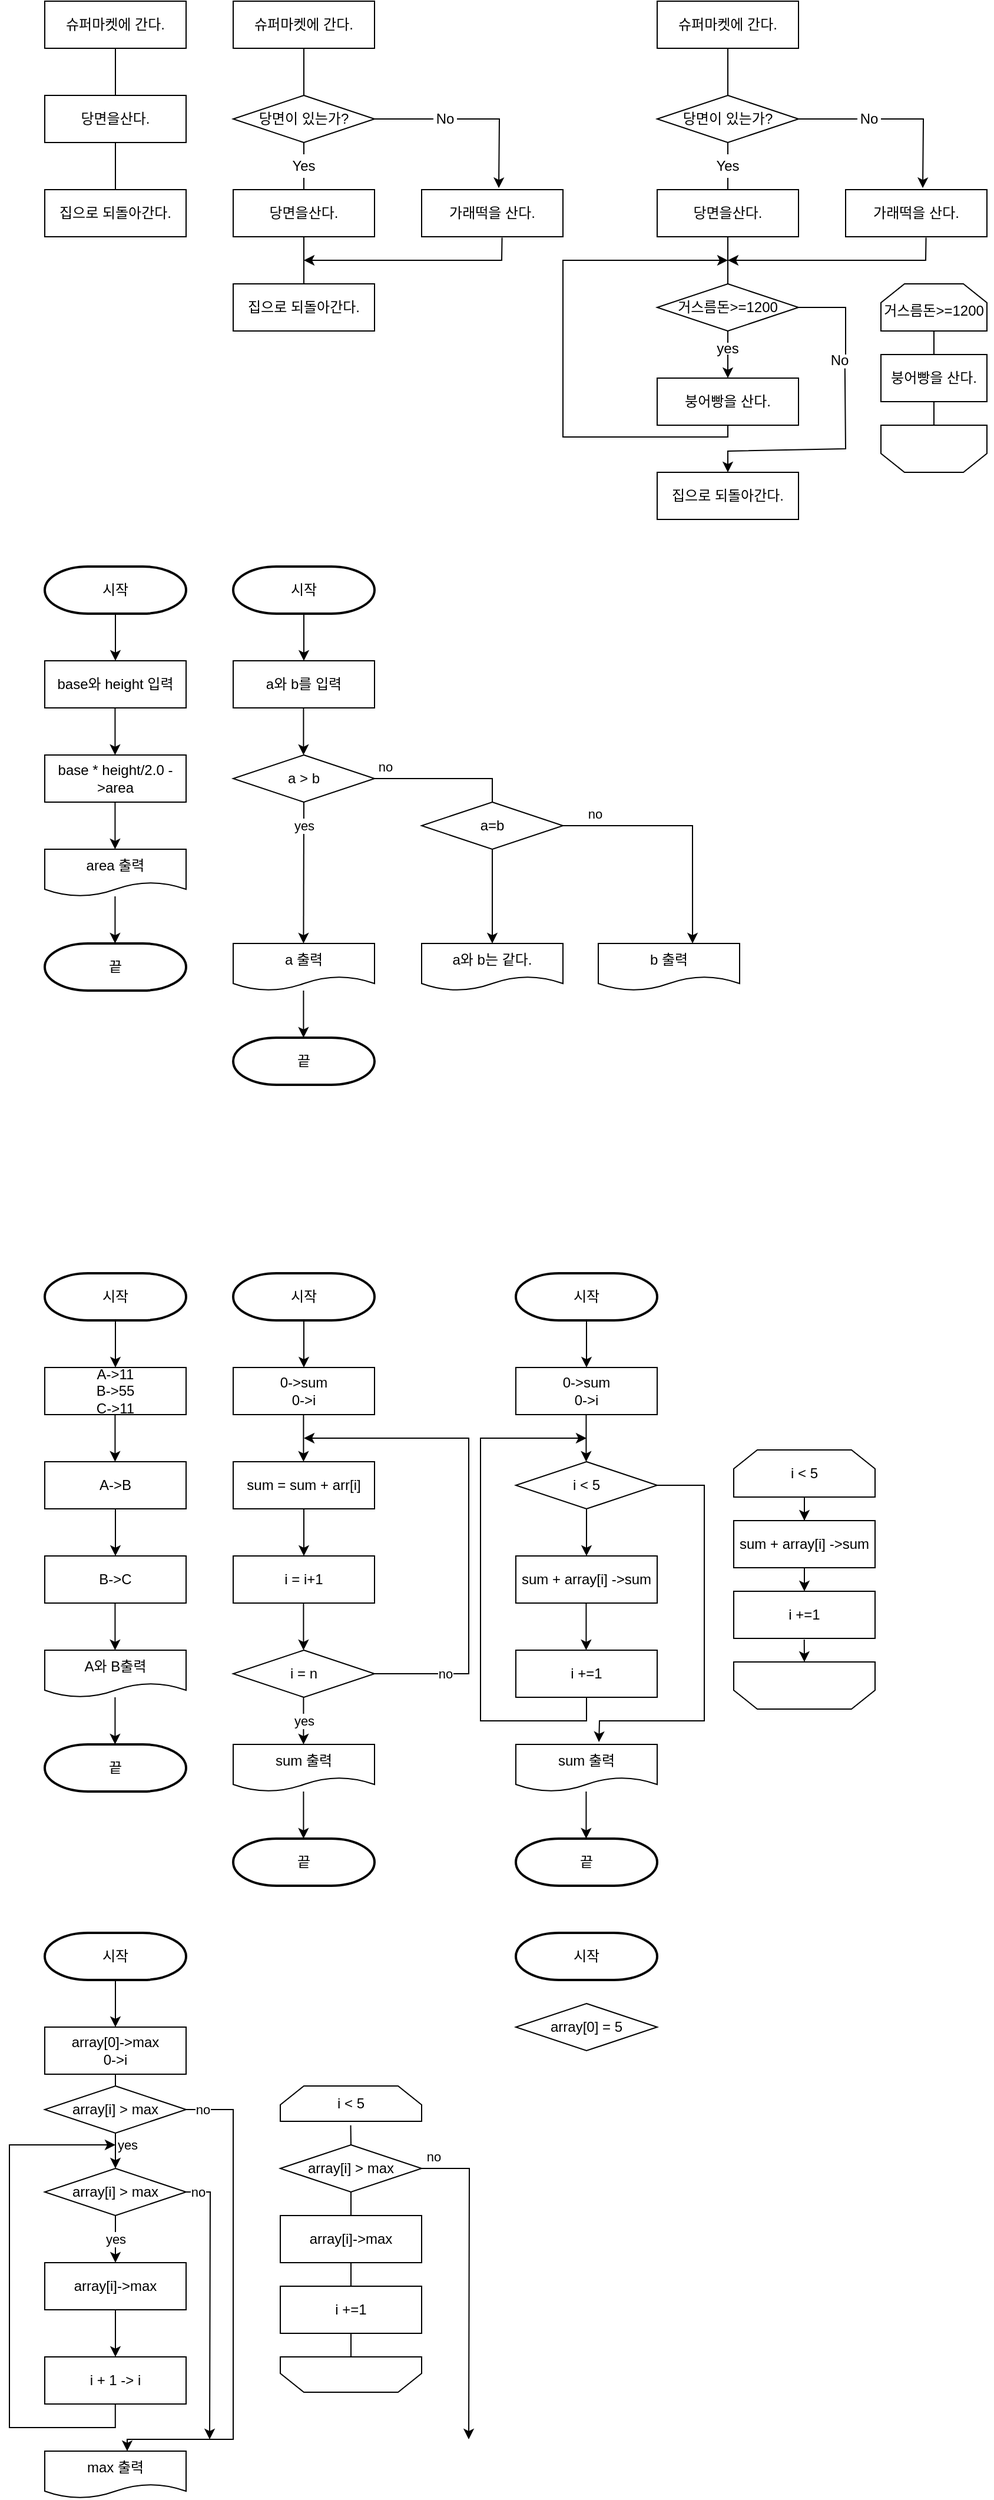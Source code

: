 <mxfile version="15.8.7" type="device"><diagram id="WWyM3zdayXCy5X9C3zgY" name="Page-1"><mxGraphModel dx="1574" dy="1224" grid="1" gridSize="10" guides="1" tooltips="1" connect="1" arrows="1" fold="1" page="1" pageScale="1" pageWidth="850" pageHeight="1100" math="0" shadow="0"><root><mxCell id="0"/><mxCell id="1" parent="0"/><mxCell id="K2SNjmK4OdlcJ9qH7Zc8-1" value="" style="rounded=0;whiteSpace=wrap;html=1;" vertex="1" parent="1"><mxGeometry x="40" y="40" width="120" height="40" as="geometry"/></mxCell><mxCell id="K2SNjmK4OdlcJ9qH7Zc8-2" value="슈퍼마켓에 간다." style="text;html=1;strokeColor=none;fillColor=none;align=center;verticalAlign=middle;whiteSpace=wrap;rounded=0;" vertex="1" parent="1"><mxGeometry x="40" y="40" width="120" height="40" as="geometry"/></mxCell><mxCell id="K2SNjmK4OdlcJ9qH7Zc8-3" value="" style="rounded=0;whiteSpace=wrap;html=1;" vertex="1" parent="1"><mxGeometry x="40" y="120" width="120" height="40" as="geometry"/></mxCell><mxCell id="K2SNjmK4OdlcJ9qH7Zc8-4" value="당면을산다." style="text;html=1;strokeColor=none;fillColor=none;align=center;verticalAlign=middle;whiteSpace=wrap;rounded=0;" vertex="1" parent="1"><mxGeometry x="40" y="120" width="120" height="40" as="geometry"/></mxCell><mxCell id="K2SNjmK4OdlcJ9qH7Zc8-5" value="" style="rounded=0;whiteSpace=wrap;html=1;" vertex="1" parent="1"><mxGeometry x="40" y="200" width="120" height="40" as="geometry"/></mxCell><mxCell id="K2SNjmK4OdlcJ9qH7Zc8-6" value="집으로 되돌아간다." style="text;html=1;strokeColor=none;fillColor=none;align=center;verticalAlign=middle;whiteSpace=wrap;rounded=0;" vertex="1" parent="1"><mxGeometry x="40" y="200" width="120" height="40" as="geometry"/></mxCell><mxCell id="K2SNjmK4OdlcJ9qH7Zc8-9" value="" style="endArrow=none;html=1;rounded=0;entryX=0.5;entryY=1;entryDx=0;entryDy=0;exitX=0.5;exitY=0;exitDx=0;exitDy=0;" edge="1" parent="1" source="K2SNjmK4OdlcJ9qH7Zc8-4" target="K2SNjmK4OdlcJ9qH7Zc8-2"><mxGeometry width="50" height="50" relative="1" as="geometry"><mxPoint x="70" y="130" as="sourcePoint"/><mxPoint x="120" y="80" as="targetPoint"/></mxGeometry></mxCell><mxCell id="K2SNjmK4OdlcJ9qH7Zc8-13" value="" style="endArrow=none;html=1;rounded=0;entryX=0.5;entryY=0;entryDx=0;entryDy=0;exitX=0.5;exitY=1;exitDx=0;exitDy=0;" edge="1" parent="1" source="K2SNjmK4OdlcJ9qH7Zc8-4" target="K2SNjmK4OdlcJ9qH7Zc8-6"><mxGeometry width="50" height="50" relative="1" as="geometry"><mxPoint x="110" y="130" as="sourcePoint"/><mxPoint x="110" y="90" as="targetPoint"/></mxGeometry></mxCell><mxCell id="K2SNjmK4OdlcJ9qH7Zc8-14" value="" style="rounded=0;whiteSpace=wrap;html=1;" vertex="1" parent="1"><mxGeometry x="200" y="40" width="120" height="40" as="geometry"/></mxCell><mxCell id="K2SNjmK4OdlcJ9qH7Zc8-15" value="슈퍼마켓에 간다." style="text;html=1;strokeColor=none;fillColor=none;align=center;verticalAlign=middle;whiteSpace=wrap;rounded=0;" vertex="1" parent="1"><mxGeometry x="200" y="40" width="120" height="40" as="geometry"/></mxCell><mxCell id="K2SNjmK4OdlcJ9qH7Zc8-16" value="" style="rounded=0;whiteSpace=wrap;html=1;" vertex="1" parent="1"><mxGeometry x="200" y="200" width="120" height="40" as="geometry"/></mxCell><mxCell id="K2SNjmK4OdlcJ9qH7Zc8-17" value="당면을산다." style="text;html=1;strokeColor=none;fillColor=none;align=center;verticalAlign=middle;whiteSpace=wrap;rounded=0;" vertex="1" parent="1"><mxGeometry x="200" y="200" width="120" height="40" as="geometry"/></mxCell><mxCell id="K2SNjmK4OdlcJ9qH7Zc8-18" value="" style="rounded=0;whiteSpace=wrap;html=1;" vertex="1" parent="1"><mxGeometry x="200" y="280" width="120" height="40" as="geometry"/></mxCell><mxCell id="K2SNjmK4OdlcJ9qH7Zc8-19" value="집으로 되돌아간다." style="text;html=1;strokeColor=none;fillColor=none;align=center;verticalAlign=middle;whiteSpace=wrap;rounded=0;" vertex="1" parent="1"><mxGeometry x="200" y="280" width="120" height="40" as="geometry"/></mxCell><mxCell id="K2SNjmK4OdlcJ9qH7Zc8-21" value="" style="endArrow=none;html=1;rounded=0;entryX=0.5;entryY=0;entryDx=0;entryDy=0;exitX=0.5;exitY=1;exitDx=0;exitDy=0;" edge="1" parent="1" source="K2SNjmK4OdlcJ9qH7Zc8-17" target="K2SNjmK4OdlcJ9qH7Zc8-19"><mxGeometry width="50" height="50" relative="1" as="geometry"><mxPoint x="270" y="210" as="sourcePoint"/><mxPoint x="270" y="170" as="targetPoint"/></mxGeometry></mxCell><mxCell id="K2SNjmK4OdlcJ9qH7Zc8-22" value="" style="rhombus;whiteSpace=wrap;html=1;" vertex="1" parent="1"><mxGeometry x="200" y="120" width="120" height="40" as="geometry"/></mxCell><mxCell id="K2SNjmK4OdlcJ9qH7Zc8-23" value="" style="endArrow=none;html=1;rounded=0;entryX=0.5;entryY=1;entryDx=0;entryDy=0;" edge="1" parent="1" source="K2SNjmK4OdlcJ9qH7Zc8-22" target="K2SNjmK4OdlcJ9qH7Zc8-15"><mxGeometry width="50" height="50" relative="1" as="geometry"><mxPoint x="320" y="460" as="sourcePoint"/><mxPoint x="370" y="410" as="targetPoint"/></mxGeometry></mxCell><mxCell id="K2SNjmK4OdlcJ9qH7Zc8-24" value="당면이 있는가?" style="text;html=1;strokeColor=none;fillColor=none;align=center;verticalAlign=middle;whiteSpace=wrap;rounded=0;" vertex="1" parent="1"><mxGeometry x="200" y="125" width="120" height="30" as="geometry"/></mxCell><mxCell id="K2SNjmK4OdlcJ9qH7Zc8-29" value="" style="rounded=0;whiteSpace=wrap;html=1;" vertex="1" parent="1"><mxGeometry x="360" y="200" width="120" height="40" as="geometry"/></mxCell><mxCell id="K2SNjmK4OdlcJ9qH7Zc8-30" value="가래떡을 산다." style="text;html=1;strokeColor=none;fillColor=none;align=center;verticalAlign=middle;whiteSpace=wrap;rounded=0;" vertex="1" parent="1"><mxGeometry x="360" y="200" width="120" height="40" as="geometry"/></mxCell><mxCell id="K2SNjmK4OdlcJ9qH7Zc8-31" value="" style="endArrow=classic;html=1;rounded=0;entryX=0.546;entryY=-0.034;entryDx=0;entryDy=0;entryPerimeter=0;exitX=1;exitY=0.5;exitDx=0;exitDy=0;startArrow=none;" edge="1" parent="1" source="K2SNjmK4OdlcJ9qH7Zc8-33" target="K2SNjmK4OdlcJ9qH7Zc8-30"><mxGeometry width="50" height="50" relative="1" as="geometry"><mxPoint x="310" y="320" as="sourcePoint"/><mxPoint x="360" y="270" as="targetPoint"/><Array as="points"><mxPoint x="426" y="140"/></Array></mxGeometry></mxCell><mxCell id="K2SNjmK4OdlcJ9qH7Zc8-32" value="" style="endArrow=classic;html=1;rounded=0;exitX=0.569;exitY=1.018;exitDx=0;exitDy=0;exitPerimeter=0;" edge="1" parent="1" source="K2SNjmK4OdlcJ9qH7Zc8-30"><mxGeometry width="50" height="50" relative="1" as="geometry"><mxPoint x="310" y="320" as="sourcePoint"/><mxPoint x="260" y="260" as="targetPoint"/><Array as="points"><mxPoint x="428" y="260"/></Array></mxGeometry></mxCell><mxCell id="K2SNjmK4OdlcJ9qH7Zc8-33" value="No" style="text;html=1;strokeColor=none;fillColor=none;align=center;verticalAlign=middle;whiteSpace=wrap;rounded=0;" vertex="1" parent="1"><mxGeometry x="370" y="125" width="20" height="30" as="geometry"/></mxCell><mxCell id="K2SNjmK4OdlcJ9qH7Zc8-34" value="" style="endArrow=none;html=1;rounded=0;entryX=0;entryY=0.5;entryDx=0;entryDy=0;exitX=1;exitY=0.5;exitDx=0;exitDy=0;" edge="1" parent="1" source="K2SNjmK4OdlcJ9qH7Zc8-24" target="K2SNjmK4OdlcJ9qH7Zc8-33"><mxGeometry width="50" height="50" relative="1" as="geometry"><mxPoint x="320" y="140" as="sourcePoint"/><mxPoint x="425.52" y="198.64" as="targetPoint"/><Array as="points"/></mxGeometry></mxCell><mxCell id="K2SNjmK4OdlcJ9qH7Zc8-37" value="" style="endArrow=none;html=1;rounded=0;entryX=0.5;entryY=1;entryDx=0;entryDy=0;" edge="1" parent="1" target="K2SNjmK4OdlcJ9qH7Zc8-22"><mxGeometry width="50" height="50" relative="1" as="geometry"><mxPoint x="260" y="170" as="sourcePoint"/><mxPoint x="290" y="160" as="targetPoint"/></mxGeometry></mxCell><mxCell id="K2SNjmK4OdlcJ9qH7Zc8-38" value="Yes" style="text;html=1;strokeColor=none;fillColor=none;align=center;verticalAlign=middle;whiteSpace=wrap;rounded=0;" vertex="1" parent="1"><mxGeometry x="230" y="170" width="60" height="20" as="geometry"/></mxCell><mxCell id="K2SNjmK4OdlcJ9qH7Zc8-40" value="" style="endArrow=none;html=1;rounded=0;entryX=0.5;entryY=1;entryDx=0;entryDy=0;exitX=0.5;exitY=0;exitDx=0;exitDy=0;" edge="1" parent="1" source="K2SNjmK4OdlcJ9qH7Zc8-17" target="K2SNjmK4OdlcJ9qH7Zc8-38"><mxGeometry width="50" height="50" relative="1" as="geometry"><mxPoint x="270" y="180" as="sourcePoint"/><mxPoint x="270" y="170" as="targetPoint"/></mxGeometry></mxCell><mxCell id="K2SNjmK4OdlcJ9qH7Zc8-41" value="" style="rounded=0;whiteSpace=wrap;html=1;" vertex="1" parent="1"><mxGeometry x="560" y="40" width="120" height="40" as="geometry"/></mxCell><mxCell id="K2SNjmK4OdlcJ9qH7Zc8-42" value="슈퍼마켓에 간다." style="text;html=1;strokeColor=none;fillColor=none;align=center;verticalAlign=middle;whiteSpace=wrap;rounded=0;" vertex="1" parent="1"><mxGeometry x="560" y="40" width="120" height="40" as="geometry"/></mxCell><mxCell id="K2SNjmK4OdlcJ9qH7Zc8-43" value="" style="rounded=0;whiteSpace=wrap;html=1;" vertex="1" parent="1"><mxGeometry x="560" y="200" width="120" height="40" as="geometry"/></mxCell><mxCell id="K2SNjmK4OdlcJ9qH7Zc8-44" value="당면을산다." style="text;html=1;strokeColor=none;fillColor=none;align=center;verticalAlign=middle;whiteSpace=wrap;rounded=0;" vertex="1" parent="1"><mxGeometry x="560" y="200" width="120" height="40" as="geometry"/></mxCell><mxCell id="K2SNjmK4OdlcJ9qH7Zc8-45" value="" style="rounded=0;whiteSpace=wrap;html=1;" vertex="1" parent="1"><mxGeometry x="560" y="440" width="120" height="40" as="geometry"/></mxCell><mxCell id="K2SNjmK4OdlcJ9qH7Zc8-46" value="집으로 되돌아간다." style="text;html=1;strokeColor=none;fillColor=none;align=center;verticalAlign=middle;whiteSpace=wrap;rounded=0;" vertex="1" parent="1"><mxGeometry x="560" y="440" width="120" height="40" as="geometry"/></mxCell><mxCell id="K2SNjmK4OdlcJ9qH7Zc8-48" value="" style="rhombus;whiteSpace=wrap;html=1;" vertex="1" parent="1"><mxGeometry x="560" y="120" width="120" height="40" as="geometry"/></mxCell><mxCell id="K2SNjmK4OdlcJ9qH7Zc8-49" value="" style="endArrow=none;html=1;rounded=0;entryX=0.5;entryY=1;entryDx=0;entryDy=0;" edge="1" parent="1" source="K2SNjmK4OdlcJ9qH7Zc8-48" target="K2SNjmK4OdlcJ9qH7Zc8-42"><mxGeometry width="50" height="50" relative="1" as="geometry"><mxPoint x="680" y="460" as="sourcePoint"/><mxPoint x="730" y="410" as="targetPoint"/></mxGeometry></mxCell><mxCell id="K2SNjmK4OdlcJ9qH7Zc8-50" value="당면이 있는가?" style="text;html=1;strokeColor=none;fillColor=none;align=center;verticalAlign=middle;whiteSpace=wrap;rounded=0;" vertex="1" parent="1"><mxGeometry x="560" y="125" width="120" height="30" as="geometry"/></mxCell><mxCell id="K2SNjmK4OdlcJ9qH7Zc8-51" value="" style="rounded=0;whiteSpace=wrap;html=1;" vertex="1" parent="1"><mxGeometry x="720" y="200" width="120" height="40" as="geometry"/></mxCell><mxCell id="K2SNjmK4OdlcJ9qH7Zc8-52" value="가래떡을 산다." style="text;html=1;strokeColor=none;fillColor=none;align=center;verticalAlign=middle;whiteSpace=wrap;rounded=0;" vertex="1" parent="1"><mxGeometry x="720" y="200" width="120" height="40" as="geometry"/></mxCell><mxCell id="K2SNjmK4OdlcJ9qH7Zc8-53" value="" style="endArrow=classic;html=1;rounded=0;entryX=0.546;entryY=-0.034;entryDx=0;entryDy=0;entryPerimeter=0;exitX=1;exitY=0.5;exitDx=0;exitDy=0;startArrow=none;" edge="1" parent="1" source="K2SNjmK4OdlcJ9qH7Zc8-55" target="K2SNjmK4OdlcJ9qH7Zc8-52"><mxGeometry width="50" height="50" relative="1" as="geometry"><mxPoint x="670" y="320" as="sourcePoint"/><mxPoint x="720" y="270" as="targetPoint"/><Array as="points"><mxPoint x="786" y="140"/></Array></mxGeometry></mxCell><mxCell id="K2SNjmK4OdlcJ9qH7Zc8-54" value="" style="endArrow=classic;html=1;rounded=0;exitX=0.569;exitY=1.018;exitDx=0;exitDy=0;exitPerimeter=0;" edge="1" parent="1" source="K2SNjmK4OdlcJ9qH7Zc8-52"><mxGeometry width="50" height="50" relative="1" as="geometry"><mxPoint x="670" y="320" as="sourcePoint"/><mxPoint x="620" y="260" as="targetPoint"/><Array as="points"><mxPoint x="788" y="260"/></Array></mxGeometry></mxCell><mxCell id="K2SNjmK4OdlcJ9qH7Zc8-55" value="No" style="text;html=1;strokeColor=none;fillColor=none;align=center;verticalAlign=middle;whiteSpace=wrap;rounded=0;" vertex="1" parent="1"><mxGeometry x="730" y="125" width="20" height="30" as="geometry"/></mxCell><mxCell id="K2SNjmK4OdlcJ9qH7Zc8-56" value="" style="endArrow=none;html=1;rounded=0;entryX=0;entryY=0.5;entryDx=0;entryDy=0;exitX=1;exitY=0.5;exitDx=0;exitDy=0;" edge="1" parent="1" source="K2SNjmK4OdlcJ9qH7Zc8-50" target="K2SNjmK4OdlcJ9qH7Zc8-55"><mxGeometry width="50" height="50" relative="1" as="geometry"><mxPoint x="680" y="140" as="sourcePoint"/><mxPoint x="785.52" y="198.64" as="targetPoint"/><Array as="points"/></mxGeometry></mxCell><mxCell id="K2SNjmK4OdlcJ9qH7Zc8-57" value="" style="endArrow=none;html=1;rounded=0;entryX=0.5;entryY=1;entryDx=0;entryDy=0;" edge="1" parent="1" target="K2SNjmK4OdlcJ9qH7Zc8-48"><mxGeometry width="50" height="50" relative="1" as="geometry"><mxPoint x="620" y="170" as="sourcePoint"/><mxPoint x="650" y="160" as="targetPoint"/></mxGeometry></mxCell><mxCell id="K2SNjmK4OdlcJ9qH7Zc8-58" value="Yes" style="text;html=1;strokeColor=none;fillColor=none;align=center;verticalAlign=middle;whiteSpace=wrap;rounded=0;" vertex="1" parent="1"><mxGeometry x="590" y="170" width="60" height="20" as="geometry"/></mxCell><mxCell id="K2SNjmK4OdlcJ9qH7Zc8-59" value="" style="endArrow=none;html=1;rounded=0;entryX=0.5;entryY=1;entryDx=0;entryDy=0;exitX=0.5;exitY=0;exitDx=0;exitDy=0;" edge="1" parent="1" source="K2SNjmK4OdlcJ9qH7Zc8-44" target="K2SNjmK4OdlcJ9qH7Zc8-58"><mxGeometry width="50" height="50" relative="1" as="geometry"><mxPoint x="630" y="180" as="sourcePoint"/><mxPoint x="630" y="170" as="targetPoint"/></mxGeometry></mxCell><mxCell id="K2SNjmK4OdlcJ9qH7Zc8-60" value="" style="rhombus;whiteSpace=wrap;html=1;" vertex="1" parent="1"><mxGeometry x="560" y="280" width="120" height="40" as="geometry"/></mxCell><mxCell id="K2SNjmK4OdlcJ9qH7Zc8-61" value="거스름돈&amp;gt;=1200" style="text;html=1;strokeColor=none;fillColor=none;align=center;verticalAlign=middle;whiteSpace=wrap;rounded=0;" vertex="1" parent="1"><mxGeometry x="560" y="285" width="120" height="30" as="geometry"/></mxCell><mxCell id="K2SNjmK4OdlcJ9qH7Zc8-62" value="" style="rounded=0;whiteSpace=wrap;html=1;" vertex="1" parent="1"><mxGeometry x="560" y="360" width="120" height="40" as="geometry"/></mxCell><mxCell id="K2SNjmK4OdlcJ9qH7Zc8-63" value="붕어빵을 산다." style="text;html=1;strokeColor=none;fillColor=none;align=center;verticalAlign=middle;whiteSpace=wrap;rounded=0;" vertex="1" parent="1"><mxGeometry x="560" y="360" width="120" height="40" as="geometry"/></mxCell><mxCell id="K2SNjmK4OdlcJ9qH7Zc8-65" value="" style="endArrow=classic;html=1;rounded=0;entryX=0.5;entryY=0;entryDx=0;entryDy=0;startArrow=none;" edge="1" parent="1" source="K2SNjmK4OdlcJ9qH7Zc8-66" target="K2SNjmK4OdlcJ9qH7Zc8-63"><mxGeometry width="50" height="50" relative="1" as="geometry"><mxPoint x="620" y="320" as="sourcePoint"/><mxPoint x="470" y="320" as="targetPoint"/></mxGeometry></mxCell><mxCell id="K2SNjmK4OdlcJ9qH7Zc8-66" value="yes" style="text;html=1;strokeColor=none;fillColor=none;align=center;verticalAlign=middle;whiteSpace=wrap;rounded=0;" vertex="1" parent="1"><mxGeometry x="600" y="330" width="40" height="10" as="geometry"/></mxCell><mxCell id="K2SNjmK4OdlcJ9qH7Zc8-67" value="" style="endArrow=none;html=1;rounded=0;entryX=0.5;entryY=0;entryDx=0;entryDy=0;" edge="1" parent="1" target="K2SNjmK4OdlcJ9qH7Zc8-66"><mxGeometry width="50" height="50" relative="1" as="geometry"><mxPoint x="620" y="320" as="sourcePoint"/><mxPoint x="620" y="360" as="targetPoint"/></mxGeometry></mxCell><mxCell id="K2SNjmK4OdlcJ9qH7Zc8-68" value="" style="endArrow=none;html=1;rounded=0;entryX=0.5;entryY=1;entryDx=0;entryDy=0;exitX=0.5;exitY=0;exitDx=0;exitDy=0;" edge="1" parent="1" source="K2SNjmK4OdlcJ9qH7Zc8-60" target="K2SNjmK4OdlcJ9qH7Zc8-44"><mxGeometry width="50" height="50" relative="1" as="geometry"><mxPoint x="590" y="290" as="sourcePoint"/><mxPoint x="640" y="240" as="targetPoint"/></mxGeometry></mxCell><mxCell id="K2SNjmK4OdlcJ9qH7Zc8-69" value="" style="endArrow=classic;html=1;rounded=0;exitX=0.5;exitY=1;exitDx=0;exitDy=0;" edge="1" parent="1" source="K2SNjmK4OdlcJ9qH7Zc8-63"><mxGeometry width="50" height="50" relative="1" as="geometry"><mxPoint x="420" y="370" as="sourcePoint"/><mxPoint x="620" y="260" as="targetPoint"/><Array as="points"><mxPoint x="620" y="410"/><mxPoint x="480" y="410"/><mxPoint x="480" y="260"/></Array></mxGeometry></mxCell><mxCell id="K2SNjmK4OdlcJ9qH7Zc8-70" value="" style="endArrow=classic;html=1;rounded=0;entryX=0.5;entryY=0;entryDx=0;entryDy=0;startArrow=none;exitX=0.647;exitY=1.18;exitDx=0;exitDy=0;exitPerimeter=0;" edge="1" parent="1" source="K2SNjmK4OdlcJ9qH7Zc8-84" target="K2SNjmK4OdlcJ9qH7Zc8-46"><mxGeometry width="50" height="50" relative="1" as="geometry"><mxPoint x="720" y="345" as="sourcePoint"/><mxPoint x="620" y="421.923" as="targetPoint"/><Array as="points"><mxPoint x="720" y="420"/><mxPoint x="620" y="422"/></Array></mxGeometry></mxCell><mxCell id="K2SNjmK4OdlcJ9qH7Zc8-84" value="No" style="text;html=1;strokeColor=none;fillColor=none;align=center;verticalAlign=middle;whiteSpace=wrap;rounded=0;" vertex="1" parent="1"><mxGeometry x="700" y="340" width="30" height="10" as="geometry"/></mxCell><mxCell id="K2SNjmK4OdlcJ9qH7Zc8-88" value="" style="endArrow=none;html=1;rounded=0;exitX=1;exitY=0.5;exitDx=0;exitDy=0;entryX=0.667;entryY=0;entryDx=0;entryDy=0;entryPerimeter=0;" edge="1" parent="1" source="K2SNjmK4OdlcJ9qH7Zc8-61" target="K2SNjmK4OdlcJ9qH7Zc8-84"><mxGeometry width="50" height="50" relative="1" as="geometry"><mxPoint x="680" y="300.0" as="sourcePoint"/><mxPoint x="720" y="300" as="targetPoint"/><Array as="points"><mxPoint x="720" y="300"/></Array></mxGeometry></mxCell><mxCell id="K2SNjmK4OdlcJ9qH7Zc8-89" value="" style="shape=loopLimit;whiteSpace=wrap;html=1;" vertex="1" parent="1"><mxGeometry x="750" y="280" width="90" height="40" as="geometry"/></mxCell><mxCell id="K2SNjmK4OdlcJ9qH7Zc8-90" value="" style="shape=loopLimit;whiteSpace=wrap;html=1;direction=west;" vertex="1" parent="1"><mxGeometry x="750" y="400" width="90" height="40" as="geometry"/></mxCell><mxCell id="K2SNjmK4OdlcJ9qH7Zc8-94" value="" style="rounded=0;whiteSpace=wrap;html=1;" vertex="1" parent="1"><mxGeometry x="750" y="340" width="90" height="40" as="geometry"/></mxCell><mxCell id="K2SNjmK4OdlcJ9qH7Zc8-98" value="" style="endArrow=none;html=1;rounded=0;entryX=0.5;entryY=1;entryDx=0;entryDy=0;exitX=0.5;exitY=0;exitDx=0;exitDy=0;" edge="1" parent="1" source="K2SNjmK4OdlcJ9qH7Zc8-95" target="K2SNjmK4OdlcJ9qH7Zc8-89"><mxGeometry width="50" height="50" relative="1" as="geometry"><mxPoint x="300" y="460" as="sourcePoint"/><mxPoint x="350" y="410" as="targetPoint"/></mxGeometry></mxCell><mxCell id="K2SNjmK4OdlcJ9qH7Zc8-96" value="거스름돈&amp;gt;=1200" style="text;html=1;strokeColor=none;fillColor=none;align=center;verticalAlign=middle;whiteSpace=wrap;rounded=0;" vertex="1" parent="1"><mxGeometry x="745" y="288" width="100" height="30" as="geometry"/></mxCell><mxCell id="K2SNjmK4OdlcJ9qH7Zc8-95" value="붕어빵을 산다." style="text;html=1;strokeColor=none;fillColor=none;align=center;verticalAlign=middle;whiteSpace=wrap;rounded=0;" vertex="1" parent="1"><mxGeometry x="745" y="340" width="100" height="40" as="geometry"/></mxCell><mxCell id="K2SNjmK4OdlcJ9qH7Zc8-101" value="" style="endArrow=none;html=1;rounded=0;entryX=0.5;entryY=1;entryDx=0;entryDy=0;exitX=0.5;exitY=1;exitDx=0;exitDy=0;" edge="1" parent="1" source="K2SNjmK4OdlcJ9qH7Zc8-90" target="K2SNjmK4OdlcJ9qH7Zc8-95"><mxGeometry width="50" height="50" relative="1" as="geometry"><mxPoint x="805" y="350" as="sourcePoint"/><mxPoint x="805" y="330" as="targetPoint"/></mxGeometry></mxCell><mxCell id="K2SNjmK4OdlcJ9qH7Zc8-104" value="시작" style="strokeWidth=2;html=1;shape=mxgraph.flowchart.terminator;whiteSpace=wrap;" vertex="1" parent="1"><mxGeometry x="40" y="520" width="120" height="40" as="geometry"/></mxCell><mxCell id="K2SNjmK4OdlcJ9qH7Zc8-106" value="끝" style="strokeWidth=2;html=1;shape=mxgraph.flowchart.terminator;whiteSpace=wrap;" vertex="1" parent="1"><mxGeometry x="40" y="840" width="120" height="40" as="geometry"/></mxCell><mxCell id="K2SNjmK4OdlcJ9qH7Zc8-107" value="base와 height 입력" style="rounded=0;whiteSpace=wrap;html=1;" vertex="1" parent="1"><mxGeometry x="40" y="600" width="120" height="40" as="geometry"/></mxCell><mxCell id="K2SNjmK4OdlcJ9qH7Zc8-109" value="base * height/2.0 -&amp;gt;area" style="rounded=0;whiteSpace=wrap;html=1;" vertex="1" parent="1"><mxGeometry x="40" y="680" width="120" height="40" as="geometry"/></mxCell><mxCell id="K2SNjmK4OdlcJ9qH7Zc8-110" value="area 출력" style="shape=document;whiteSpace=wrap;html=1;boundedLbl=1;" vertex="1" parent="1"><mxGeometry x="40" y="760" width="120" height="40" as="geometry"/></mxCell><mxCell id="K2SNjmK4OdlcJ9qH7Zc8-111" value="" style="endArrow=classic;html=1;rounded=0;entryX=0.5;entryY=0;entryDx=0;entryDy=0;exitX=0.5;exitY=1;exitDx=0;exitDy=0;exitPerimeter=0;" edge="1" parent="1" source="K2SNjmK4OdlcJ9qH7Zc8-104" target="K2SNjmK4OdlcJ9qH7Zc8-107"><mxGeometry width="50" height="50" relative="1" as="geometry"><mxPoint x="270" y="700" as="sourcePoint"/><mxPoint x="320" y="650" as="targetPoint"/></mxGeometry></mxCell><mxCell id="K2SNjmK4OdlcJ9qH7Zc8-112" value="" style="endArrow=classic;html=1;rounded=0;entryX=0.5;entryY=0;entryDx=0;entryDy=0;exitX=0.5;exitY=1;exitDx=0;exitDy=0;exitPerimeter=0;" edge="1" parent="1"><mxGeometry width="50" height="50" relative="1" as="geometry"><mxPoint x="99.71" y="720" as="sourcePoint"/><mxPoint x="99.71" y="760" as="targetPoint"/></mxGeometry></mxCell><mxCell id="K2SNjmK4OdlcJ9qH7Zc8-113" value="" style="endArrow=classic;html=1;rounded=0;entryX=0.5;entryY=0;entryDx=0;entryDy=0;exitX=0.5;exitY=1;exitDx=0;exitDy=0;exitPerimeter=0;" edge="1" parent="1"><mxGeometry width="50" height="50" relative="1" as="geometry"><mxPoint x="99.71" y="640" as="sourcePoint"/><mxPoint x="99.71" y="680" as="targetPoint"/></mxGeometry></mxCell><mxCell id="K2SNjmK4OdlcJ9qH7Zc8-114" value="" style="endArrow=classic;html=1;rounded=0;entryX=0.5;entryY=0;entryDx=0;entryDy=0;exitX=0.5;exitY=1;exitDx=0;exitDy=0;exitPerimeter=0;" edge="1" parent="1"><mxGeometry width="50" height="50" relative="1" as="geometry"><mxPoint x="99.71" y="800" as="sourcePoint"/><mxPoint x="99.71" y="840" as="targetPoint"/></mxGeometry></mxCell><mxCell id="K2SNjmK4OdlcJ9qH7Zc8-115" value="시작" style="strokeWidth=2;html=1;shape=mxgraph.flowchart.terminator;whiteSpace=wrap;" vertex="1" parent="1"><mxGeometry x="200" y="520" width="120" height="40" as="geometry"/></mxCell><mxCell id="K2SNjmK4OdlcJ9qH7Zc8-116" value="끝" style="strokeWidth=2;html=1;shape=mxgraph.flowchart.terminator;whiteSpace=wrap;" vertex="1" parent="1"><mxGeometry x="200" y="920" width="120" height="40" as="geometry"/></mxCell><mxCell id="K2SNjmK4OdlcJ9qH7Zc8-117" value="a와 b를 입력" style="rounded=0;whiteSpace=wrap;html=1;" vertex="1" parent="1"><mxGeometry x="200" y="600" width="120" height="40" as="geometry"/></mxCell><mxCell id="K2SNjmK4OdlcJ9qH7Zc8-120" value="" style="endArrow=classic;html=1;rounded=0;entryX=0.5;entryY=0;entryDx=0;entryDy=0;exitX=0.5;exitY=1;exitDx=0;exitDy=0;exitPerimeter=0;" edge="1" parent="1" source="K2SNjmK4OdlcJ9qH7Zc8-115" target="K2SNjmK4OdlcJ9qH7Zc8-117"><mxGeometry width="50" height="50" relative="1" as="geometry"><mxPoint x="430" y="700" as="sourcePoint"/><mxPoint x="480" y="650" as="targetPoint"/></mxGeometry></mxCell><mxCell id="K2SNjmK4OdlcJ9qH7Zc8-121" value="yes" style="endArrow=classic;html=1;rounded=0;entryX=0.5;entryY=0;entryDx=0;entryDy=0;exitX=0.5;exitY=1;exitDx=0;exitDy=0;" edge="1" parent="1" source="K2SNjmK4OdlcJ9qH7Zc8-124"><mxGeometry x="-0.667" width="50" height="50" relative="1" as="geometry"><mxPoint x="260" y="770" as="sourcePoint"/><mxPoint x="259.71" y="840" as="targetPoint"/><mxPoint as="offset"/></mxGeometry></mxCell><mxCell id="K2SNjmK4OdlcJ9qH7Zc8-122" value="" style="endArrow=classic;html=1;rounded=0;entryX=0.5;entryY=0;entryDx=0;entryDy=0;exitX=0.5;exitY=1;exitDx=0;exitDy=0;exitPerimeter=0;" edge="1" parent="1"><mxGeometry width="50" height="50" relative="1" as="geometry"><mxPoint x="259.71" y="640" as="sourcePoint"/><mxPoint x="259.71" y="680" as="targetPoint"/></mxGeometry></mxCell><mxCell id="K2SNjmK4OdlcJ9qH7Zc8-124" value="a &amp;gt; b" style="rhombus;whiteSpace=wrap;html=1;" vertex="1" parent="1"><mxGeometry x="200" y="680" width="120" height="40" as="geometry"/></mxCell><mxCell id="K2SNjmK4OdlcJ9qH7Zc8-125" value="no" style="endArrow=classic;html=1;rounded=0;exitX=1;exitY=0.5;exitDx=0;exitDy=0;entryX=0.5;entryY=0;entryDx=0;entryDy=0;" edge="1" parent="1" source="K2SNjmK4OdlcJ9qH7Zc8-124" target="K2SNjmK4OdlcJ9qH7Zc8-136"><mxGeometry x="-0.923" y="10" width="50" height="50" relative="1" as="geometry"><mxPoint x="270" y="700" as="sourcePoint"/><mxPoint x="260" y="820" as="targetPoint"/><Array as="points"><mxPoint x="420" y="700"/><mxPoint x="420" y="820"/></Array><mxPoint as="offset"/></mxGeometry></mxCell><mxCell id="K2SNjmK4OdlcJ9qH7Zc8-129" value="" style="endArrow=classic;html=1;rounded=0;entryX=0.5;entryY=0;entryDx=0;entryDy=0;exitX=0.5;exitY=1;exitDx=0;exitDy=0;exitPerimeter=0;" edge="1" parent="1"><mxGeometry width="50" height="50" relative="1" as="geometry"><mxPoint x="259.71" y="880" as="sourcePoint"/><mxPoint x="259.71" y="920" as="targetPoint"/></mxGeometry></mxCell><mxCell id="K2SNjmK4OdlcJ9qH7Zc8-132" value="a 출력" style="shape=document;whiteSpace=wrap;html=1;boundedLbl=1;" vertex="1" parent="1"><mxGeometry x="200" y="840" width="120" height="40" as="geometry"/></mxCell><mxCell id="K2SNjmK4OdlcJ9qH7Zc8-134" value="a=b" style="rhombus;whiteSpace=wrap;html=1;" vertex="1" parent="1"><mxGeometry x="360" y="720" width="120" height="40" as="geometry"/></mxCell><mxCell id="K2SNjmK4OdlcJ9qH7Zc8-135" value="no" style="endArrow=classic;html=1;rounded=0;exitX=1;exitY=0.5;exitDx=0;exitDy=0;entryX=0.667;entryY=0;entryDx=0;entryDy=0;entryPerimeter=0;" edge="1" parent="1" source="K2SNjmK4OdlcJ9qH7Zc8-134" target="K2SNjmK4OdlcJ9qH7Zc8-137"><mxGeometry x="-0.75" y="10" width="50" height="50" relative="1" as="geometry"><mxPoint x="270" y="760" as="sourcePoint"/><mxPoint x="560" y="820" as="targetPoint"/><Array as="points"><mxPoint x="590" y="740"/></Array><mxPoint as="offset"/></mxGeometry></mxCell><mxCell id="K2SNjmK4OdlcJ9qH7Zc8-136" value="a와 b는 같다." style="shape=document;whiteSpace=wrap;html=1;boundedLbl=1;" vertex="1" parent="1"><mxGeometry x="360" y="840" width="120" height="40" as="geometry"/></mxCell><mxCell id="K2SNjmK4OdlcJ9qH7Zc8-137" value="b 출력" style="shape=document;whiteSpace=wrap;html=1;boundedLbl=1;" vertex="1" parent="1"><mxGeometry x="510" y="840" width="120" height="40" as="geometry"/></mxCell><mxCell id="K2SNjmK4OdlcJ9qH7Zc8-138" value="시작" style="strokeWidth=2;html=1;shape=mxgraph.flowchart.terminator;whiteSpace=wrap;" vertex="1" parent="1"><mxGeometry x="40" y="1120" width="120" height="40" as="geometry"/></mxCell><mxCell id="K2SNjmK4OdlcJ9qH7Zc8-139" value="A-&amp;gt;11&lt;br&gt;B-&amp;gt;55&lt;br&gt;C-&amp;gt;11" style="rounded=0;whiteSpace=wrap;html=1;" vertex="1" parent="1"><mxGeometry x="40" y="1200" width="120" height="40" as="geometry"/></mxCell><mxCell id="K2SNjmK4OdlcJ9qH7Zc8-140" value="" style="endArrow=classic;html=1;rounded=0;entryX=0.5;entryY=0;entryDx=0;entryDy=0;exitX=0.5;exitY=1;exitDx=0;exitDy=0;exitPerimeter=0;" edge="1" parent="1" source="K2SNjmK4OdlcJ9qH7Zc8-138" target="K2SNjmK4OdlcJ9qH7Zc8-139"><mxGeometry width="50" height="50" relative="1" as="geometry"><mxPoint x="270" y="1300" as="sourcePoint"/><mxPoint x="320" y="1250" as="targetPoint"/></mxGeometry></mxCell><mxCell id="K2SNjmK4OdlcJ9qH7Zc8-141" value="A-&amp;gt;B" style="rounded=0;whiteSpace=wrap;html=1;" vertex="1" parent="1"><mxGeometry x="40" y="1280" width="120" height="40" as="geometry"/></mxCell><mxCell id="K2SNjmK4OdlcJ9qH7Zc8-142" value="" style="endArrow=classic;html=1;rounded=0;entryX=0.5;entryY=0;entryDx=0;entryDy=0;exitX=0.5;exitY=1;exitDx=0;exitDy=0;exitPerimeter=0;" edge="1" parent="1"><mxGeometry width="50" height="50" relative="1" as="geometry"><mxPoint x="99.71" y="1240" as="sourcePoint"/><mxPoint x="99.71" y="1280" as="targetPoint"/></mxGeometry></mxCell><mxCell id="K2SNjmK4OdlcJ9qH7Zc8-143" value="B-&amp;gt;C" style="rounded=0;whiteSpace=wrap;html=1;" vertex="1" parent="1"><mxGeometry x="40" y="1360" width="120" height="40" as="geometry"/></mxCell><mxCell id="K2SNjmK4OdlcJ9qH7Zc8-144" value="" style="endArrow=classic;html=1;rounded=0;entryX=0.5;entryY=0;entryDx=0;entryDy=0;exitX=0.5;exitY=1;exitDx=0;exitDy=0;exitPerimeter=0;" edge="1" parent="1" target="K2SNjmK4OdlcJ9qH7Zc8-143"><mxGeometry width="50" height="50" relative="1" as="geometry"><mxPoint x="100" y="1320" as="sourcePoint"/><mxPoint x="320" y="1410" as="targetPoint"/></mxGeometry></mxCell><mxCell id="K2SNjmK4OdlcJ9qH7Zc8-146" value="" style="endArrow=classic;html=1;rounded=0;entryX=0.5;entryY=0;entryDx=0;entryDy=0;exitX=0.5;exitY=1;exitDx=0;exitDy=0;exitPerimeter=0;" edge="1" parent="1"><mxGeometry width="50" height="50" relative="1" as="geometry"><mxPoint x="99.71" y="1400" as="sourcePoint"/><mxPoint x="99.71" y="1440" as="targetPoint"/></mxGeometry></mxCell><mxCell id="K2SNjmK4OdlcJ9qH7Zc8-147" value="A와 B출력" style="shape=document;whiteSpace=wrap;html=1;boundedLbl=1;" vertex="1" parent="1"><mxGeometry x="40" y="1440" width="120" height="40" as="geometry"/></mxCell><mxCell id="K2SNjmK4OdlcJ9qH7Zc8-148" value="끝" style="strokeWidth=2;html=1;shape=mxgraph.flowchart.terminator;whiteSpace=wrap;" vertex="1" parent="1"><mxGeometry x="40" y="1520" width="120" height="40" as="geometry"/></mxCell><mxCell id="K2SNjmK4OdlcJ9qH7Zc8-149" value="" style="endArrow=classic;html=1;rounded=0;entryX=0.5;entryY=0;entryDx=0;entryDy=0;exitX=0.5;exitY=1;exitDx=0;exitDy=0;exitPerimeter=0;" edge="1" parent="1"><mxGeometry width="50" height="50" relative="1" as="geometry"><mxPoint x="99.71" y="1480" as="sourcePoint"/><mxPoint x="99.71" y="1520" as="targetPoint"/></mxGeometry></mxCell><mxCell id="K2SNjmK4OdlcJ9qH7Zc8-150" value="시작" style="strokeWidth=2;html=1;shape=mxgraph.flowchart.terminator;whiteSpace=wrap;" vertex="1" parent="1"><mxGeometry x="200" y="1120" width="120" height="40" as="geometry"/></mxCell><mxCell id="K2SNjmK4OdlcJ9qH7Zc8-151" value="0-&amp;gt;sum&lt;br&gt;0-&amp;gt;i" style="rounded=0;whiteSpace=wrap;html=1;" vertex="1" parent="1"><mxGeometry x="200" y="1200" width="120" height="40" as="geometry"/></mxCell><mxCell id="K2SNjmK4OdlcJ9qH7Zc8-152" value="" style="endArrow=classic;html=1;rounded=0;entryX=0.5;entryY=0;entryDx=0;entryDy=0;exitX=0.5;exitY=1;exitDx=0;exitDy=0;exitPerimeter=0;" edge="1" parent="1" source="K2SNjmK4OdlcJ9qH7Zc8-150" target="K2SNjmK4OdlcJ9qH7Zc8-151"><mxGeometry width="50" height="50" relative="1" as="geometry"><mxPoint x="430" y="1300" as="sourcePoint"/><mxPoint x="480" y="1250" as="targetPoint"/></mxGeometry></mxCell><mxCell id="K2SNjmK4OdlcJ9qH7Zc8-153" value="sum = sum + arr[i]" style="rounded=0;whiteSpace=wrap;html=1;" vertex="1" parent="1"><mxGeometry x="200" y="1280" width="120" height="40" as="geometry"/></mxCell><mxCell id="K2SNjmK4OdlcJ9qH7Zc8-154" value="" style="endArrow=classic;html=1;rounded=0;entryX=0.5;entryY=0;entryDx=0;entryDy=0;exitX=0.5;exitY=1;exitDx=0;exitDy=0;exitPerimeter=0;" edge="1" parent="1"><mxGeometry width="50" height="50" relative="1" as="geometry"><mxPoint x="259.71" y="1240" as="sourcePoint"/><mxPoint x="259.71" y="1280" as="targetPoint"/></mxGeometry></mxCell><mxCell id="K2SNjmK4OdlcJ9qH7Zc8-155" value="i = i+1" style="rounded=0;whiteSpace=wrap;html=1;" vertex="1" parent="1"><mxGeometry x="200" y="1360" width="120" height="40" as="geometry"/></mxCell><mxCell id="K2SNjmK4OdlcJ9qH7Zc8-156" value="" style="endArrow=classic;html=1;rounded=0;entryX=0.5;entryY=0;entryDx=0;entryDy=0;exitX=0.5;exitY=1;exitDx=0;exitDy=0;exitPerimeter=0;" edge="1" parent="1" target="K2SNjmK4OdlcJ9qH7Zc8-155"><mxGeometry width="50" height="50" relative="1" as="geometry"><mxPoint x="260" y="1320" as="sourcePoint"/><mxPoint x="480" y="1410" as="targetPoint"/></mxGeometry></mxCell><mxCell id="K2SNjmK4OdlcJ9qH7Zc8-157" value="yes" style="endArrow=classic;html=1;rounded=0;entryX=0.5;entryY=0;entryDx=0;entryDy=0;exitX=0.5;exitY=1;exitDx=0;exitDy=0;exitPerimeter=0;" edge="1" parent="1"><mxGeometry width="50" height="50" relative="1" as="geometry"><mxPoint x="259.71" y="1480" as="sourcePoint"/><mxPoint x="259.71" y="1520" as="targetPoint"/></mxGeometry></mxCell><mxCell id="K2SNjmK4OdlcJ9qH7Zc8-158" value="sum 출력" style="shape=document;whiteSpace=wrap;html=1;boundedLbl=1;" vertex="1" parent="1"><mxGeometry x="200" y="1520" width="120" height="40" as="geometry"/></mxCell><mxCell id="K2SNjmK4OdlcJ9qH7Zc8-159" value="끝" style="strokeWidth=2;html=1;shape=mxgraph.flowchart.terminator;whiteSpace=wrap;" vertex="1" parent="1"><mxGeometry x="200" y="1600" width="120" height="40" as="geometry"/></mxCell><mxCell id="K2SNjmK4OdlcJ9qH7Zc8-160" value="" style="endArrow=classic;html=1;rounded=0;entryX=0.5;entryY=0;entryDx=0;entryDy=0;exitX=0.5;exitY=1;exitDx=0;exitDy=0;exitPerimeter=0;" edge="1" parent="1"><mxGeometry width="50" height="50" relative="1" as="geometry"><mxPoint x="259.71" y="1560" as="sourcePoint"/><mxPoint x="259.71" y="1600" as="targetPoint"/></mxGeometry></mxCell><mxCell id="K2SNjmK4OdlcJ9qH7Zc8-161" value="i = n" style="rhombus;whiteSpace=wrap;html=1;" vertex="1" parent="1"><mxGeometry x="200" y="1440" width="120" height="40" as="geometry"/></mxCell><mxCell id="K2SNjmK4OdlcJ9qH7Zc8-162" value="" style="endArrow=classic;html=1;rounded=0;entryX=0.5;entryY=0;entryDx=0;entryDy=0;exitX=0.5;exitY=1;exitDx=0;exitDy=0;exitPerimeter=0;" edge="1" parent="1"><mxGeometry width="50" height="50" relative="1" as="geometry"><mxPoint x="259.71" y="1400" as="sourcePoint"/><mxPoint x="259.71" y="1440" as="targetPoint"/></mxGeometry></mxCell><mxCell id="K2SNjmK4OdlcJ9qH7Zc8-163" value="no" style="endArrow=classic;html=1;rounded=0;exitX=1;exitY=0.5;exitDx=0;exitDy=0;" edge="1" parent="1" source="K2SNjmK4OdlcJ9qH7Zc8-161"><mxGeometry x="-0.714" width="50" height="50" relative="1" as="geometry"><mxPoint x="269.71" y="1410" as="sourcePoint"/><mxPoint x="260" y="1260" as="targetPoint"/><Array as="points"><mxPoint x="400" y="1460"/><mxPoint x="400" y="1260"/></Array><mxPoint as="offset"/></mxGeometry></mxCell><mxCell id="K2SNjmK4OdlcJ9qH7Zc8-164" value="시작" style="strokeWidth=2;html=1;shape=mxgraph.flowchart.terminator;whiteSpace=wrap;" vertex="1" parent="1"><mxGeometry x="440" y="1120" width="120" height="40" as="geometry"/></mxCell><mxCell id="K2SNjmK4OdlcJ9qH7Zc8-165" value="0-&amp;gt;sum&lt;br&gt;0-&amp;gt;i" style="rounded=0;whiteSpace=wrap;html=1;" vertex="1" parent="1"><mxGeometry x="440" y="1200" width="120" height="40" as="geometry"/></mxCell><mxCell id="K2SNjmK4OdlcJ9qH7Zc8-166" value="" style="endArrow=classic;html=1;rounded=0;entryX=0.5;entryY=0;entryDx=0;entryDy=0;exitX=0.5;exitY=1;exitDx=0;exitDy=0;exitPerimeter=0;" edge="1" parent="1" source="K2SNjmK4OdlcJ9qH7Zc8-164" target="K2SNjmK4OdlcJ9qH7Zc8-165"><mxGeometry width="50" height="50" relative="1" as="geometry"><mxPoint x="670" y="1300" as="sourcePoint"/><mxPoint x="720" y="1250" as="targetPoint"/></mxGeometry></mxCell><mxCell id="K2SNjmK4OdlcJ9qH7Zc8-167" value="i +=1" style="rounded=0;whiteSpace=wrap;html=1;" vertex="1" parent="1"><mxGeometry x="440" y="1440" width="120" height="40" as="geometry"/></mxCell><mxCell id="K2SNjmK4OdlcJ9qH7Zc8-168" value="" style="endArrow=classic;html=1;rounded=0;entryX=0.5;entryY=0;entryDx=0;entryDy=0;exitX=0.5;exitY=1;exitDx=0;exitDy=0;exitPerimeter=0;" edge="1" parent="1"><mxGeometry width="50" height="50" relative="1" as="geometry"><mxPoint x="499.71" y="1240" as="sourcePoint"/><mxPoint x="499.71" y="1280" as="targetPoint"/></mxGeometry></mxCell><mxCell id="K2SNjmK4OdlcJ9qH7Zc8-169" value="sum + array[i] -&amp;gt;sum" style="rounded=0;whiteSpace=wrap;html=1;" vertex="1" parent="1"><mxGeometry x="440" y="1360" width="120" height="40" as="geometry"/></mxCell><mxCell id="K2SNjmK4OdlcJ9qH7Zc8-170" value="" style="endArrow=classic;html=1;rounded=0;entryX=0.5;entryY=0;entryDx=0;entryDy=0;exitX=0.5;exitY=1;exitDx=0;exitDy=0;exitPerimeter=0;" edge="1" parent="1" target="K2SNjmK4OdlcJ9qH7Zc8-169"><mxGeometry width="50" height="50" relative="1" as="geometry"><mxPoint x="500" y="1320" as="sourcePoint"/><mxPoint x="720" y="1410" as="targetPoint"/></mxGeometry></mxCell><mxCell id="K2SNjmK4OdlcJ9qH7Zc8-172" value="sum 출력" style="shape=document;whiteSpace=wrap;html=1;boundedLbl=1;" vertex="1" parent="1"><mxGeometry x="440" y="1520" width="120" height="40" as="geometry"/></mxCell><mxCell id="K2SNjmK4OdlcJ9qH7Zc8-173" value="끝" style="strokeWidth=2;html=1;shape=mxgraph.flowchart.terminator;whiteSpace=wrap;" vertex="1" parent="1"><mxGeometry x="440" y="1600" width="120" height="40" as="geometry"/></mxCell><mxCell id="K2SNjmK4OdlcJ9qH7Zc8-174" value="" style="endArrow=classic;html=1;rounded=0;entryX=0.5;entryY=0;entryDx=0;entryDy=0;exitX=0.5;exitY=1;exitDx=0;exitDy=0;exitPerimeter=0;" edge="1" parent="1"><mxGeometry width="50" height="50" relative="1" as="geometry"><mxPoint x="499.71" y="1560" as="sourcePoint"/><mxPoint x="499.71" y="1600" as="targetPoint"/></mxGeometry></mxCell><mxCell id="K2SNjmK4OdlcJ9qH7Zc8-176" value="" style="endArrow=classic;html=1;rounded=0;entryX=0.5;entryY=0;entryDx=0;entryDy=0;exitX=0.5;exitY=1;exitDx=0;exitDy=0;exitPerimeter=0;" edge="1" parent="1"><mxGeometry width="50" height="50" relative="1" as="geometry"><mxPoint x="499.71" y="1400" as="sourcePoint"/><mxPoint x="499.71" y="1440" as="targetPoint"/></mxGeometry></mxCell><mxCell id="K2SNjmK4OdlcJ9qH7Zc8-178" value="i &amp;lt; 5" style="rhombus;whiteSpace=wrap;html=1;" vertex="1" parent="1"><mxGeometry x="440" y="1280" width="120" height="40" as="geometry"/></mxCell><mxCell id="K2SNjmK4OdlcJ9qH7Zc8-179" value="" style="endArrow=classic;html=1;rounded=0;exitX=0.5;exitY=1;exitDx=0;exitDy=0;exitPerimeter=0;" edge="1" parent="1" source="K2SNjmK4OdlcJ9qH7Zc8-167"><mxGeometry width="50" height="50" relative="1" as="geometry"><mxPoint x="490.0" y="1480" as="sourcePoint"/><mxPoint x="500" y="1260" as="targetPoint"/><Array as="points"><mxPoint x="500" y="1500"/><mxPoint x="410" y="1500"/><mxPoint x="410" y="1260"/></Array></mxGeometry></mxCell><mxCell id="K2SNjmK4OdlcJ9qH7Zc8-180" value="" style="endArrow=classic;html=1;rounded=0;exitX=1;exitY=0.5;exitDx=0;exitDy=0;entryX=0.588;entryY=-0.05;entryDx=0;entryDy=0;entryPerimeter=0;" edge="1" parent="1" source="K2SNjmK4OdlcJ9qH7Zc8-178" target="K2SNjmK4OdlcJ9qH7Zc8-172"><mxGeometry width="50" height="50" relative="1" as="geometry"><mxPoint x="510" y="1170" as="sourcePoint"/><mxPoint x="500" y="1500" as="targetPoint"/><Array as="points"><mxPoint x="600" y="1300"/><mxPoint x="600" y="1500"/><mxPoint x="511" y="1500"/></Array></mxGeometry></mxCell><mxCell id="K2SNjmK4OdlcJ9qH7Zc8-183" value="" style="edgeStyle=orthogonalEdgeStyle;rounded=0;orthogonalLoop=1;jettySize=auto;html=1;" edge="1" parent="1" source="K2SNjmK4OdlcJ9qH7Zc8-181" target="K2SNjmK4OdlcJ9qH7Zc8-182"><mxGeometry relative="1" as="geometry"/></mxCell><mxCell id="K2SNjmK4OdlcJ9qH7Zc8-181" value="i &amp;lt; 5" style="shape=loopLimit;whiteSpace=wrap;html=1;" vertex="1" parent="1"><mxGeometry x="625" y="1270" width="120" height="40" as="geometry"/></mxCell><mxCell id="K2SNjmK4OdlcJ9qH7Zc8-182" value="sum + array[i] -&amp;gt;sum" style="whiteSpace=wrap;html=1;" vertex="1" parent="1"><mxGeometry x="625" y="1330" width="120" height="40" as="geometry"/></mxCell><mxCell id="K2SNjmK4OdlcJ9qH7Zc8-184" value="" style="shape=loopLimit;whiteSpace=wrap;html=1;direction=west;" vertex="1" parent="1"><mxGeometry x="625" y="1450" width="120" height="40" as="geometry"/></mxCell><mxCell id="K2SNjmK4OdlcJ9qH7Zc8-185" value="i +=1" style="whiteSpace=wrap;html=1;" vertex="1" parent="1"><mxGeometry x="625" y="1390" width="120" height="40" as="geometry"/></mxCell><mxCell id="K2SNjmK4OdlcJ9qH7Zc8-186" value="" style="edgeStyle=orthogonalEdgeStyle;rounded=0;orthogonalLoop=1;jettySize=auto;html=1;" edge="1" parent="1"><mxGeometry relative="1" as="geometry"><mxPoint x="685" y="1370" as="sourcePoint"/><mxPoint x="685" y="1390" as="targetPoint"/></mxGeometry></mxCell><mxCell id="K2SNjmK4OdlcJ9qH7Zc8-187" value="" style="edgeStyle=orthogonalEdgeStyle;rounded=0;orthogonalLoop=1;jettySize=auto;html=1;" edge="1" parent="1"><mxGeometry relative="1" as="geometry"><mxPoint x="684.86" y="1431" as="sourcePoint"/><mxPoint x="685" y="1450" as="targetPoint"/></mxGeometry></mxCell><mxCell id="K2SNjmK4OdlcJ9qH7Zc8-191" style="edgeStyle=orthogonalEdgeStyle;rounded=0;orthogonalLoop=1;jettySize=auto;html=1;" edge="1" parent="1" source="K2SNjmK4OdlcJ9qH7Zc8-189" target="K2SNjmK4OdlcJ9qH7Zc8-190"><mxGeometry relative="1" as="geometry"/></mxCell><mxCell id="K2SNjmK4OdlcJ9qH7Zc8-189" value="시작" style="strokeWidth=2;html=1;shape=mxgraph.flowchart.terminator;whiteSpace=wrap;" vertex="1" parent="1"><mxGeometry x="40" y="1680" width="120" height="40" as="geometry"/></mxCell><mxCell id="K2SNjmK4OdlcJ9qH7Zc8-193" value="yes" style="edgeStyle=orthogonalEdgeStyle;rounded=0;orthogonalLoop=1;jettySize=auto;html=1;" edge="1" parent="1" source="K2SNjmK4OdlcJ9qH7Zc8-190" target="K2SNjmK4OdlcJ9qH7Zc8-192"><mxGeometry x="0.5" y="10" relative="1" as="geometry"><mxPoint as="offset"/></mxGeometry></mxCell><mxCell id="K2SNjmK4OdlcJ9qH7Zc8-190" value="array[0]-&amp;gt;max&lt;br&gt;0-&amp;gt;i" style="rounded=0;whiteSpace=wrap;html=1;" vertex="1" parent="1"><mxGeometry x="40" y="1760" width="120" height="40" as="geometry"/></mxCell><mxCell id="K2SNjmK4OdlcJ9qH7Zc8-195" value="yes" style="edgeStyle=orthogonalEdgeStyle;rounded=0;orthogonalLoop=1;jettySize=auto;html=1;" edge="1" parent="1" source="K2SNjmK4OdlcJ9qH7Zc8-192" target="K2SNjmK4OdlcJ9qH7Zc8-194"><mxGeometry relative="1" as="geometry"/></mxCell><mxCell id="K2SNjmK4OdlcJ9qH7Zc8-199" value="no" style="edgeStyle=orthogonalEdgeStyle;rounded=0;orthogonalLoop=1;jettySize=auto;html=1;exitX=1;exitY=0.5;exitDx=0;exitDy=0;" edge="1" parent="1" source="K2SNjmK4OdlcJ9qH7Zc8-201"><mxGeometry x="-0.935" relative="1" as="geometry"><mxPoint x="110" y="2120" as="targetPoint"/><Array as="points"><mxPoint x="200" y="1830"/><mxPoint x="200" y="2110"/><mxPoint x="110" y="2110"/></Array><mxPoint as="offset"/></mxGeometry></mxCell><mxCell id="K2SNjmK4OdlcJ9qH7Zc8-203" value="no" style="edgeStyle=orthogonalEdgeStyle;rounded=0;orthogonalLoop=1;jettySize=auto;html=1;" edge="1" parent="1" source="K2SNjmK4OdlcJ9qH7Zc8-192"><mxGeometry x="-0.913" relative="1" as="geometry"><mxPoint x="180" y="2110" as="targetPoint"/><mxPoint as="offset"/></mxGeometry></mxCell><mxCell id="K2SNjmK4OdlcJ9qH7Zc8-192" value="array[i] &amp;gt; max" style="rhombus;whiteSpace=wrap;html=1;" vertex="1" parent="1"><mxGeometry x="40" y="1880" width="120" height="40" as="geometry"/></mxCell><mxCell id="K2SNjmK4OdlcJ9qH7Zc8-197" style="edgeStyle=orthogonalEdgeStyle;rounded=0;orthogonalLoop=1;jettySize=auto;html=1;" edge="1" parent="1" source="K2SNjmK4OdlcJ9qH7Zc8-194" target="K2SNjmK4OdlcJ9qH7Zc8-196"><mxGeometry relative="1" as="geometry"/></mxCell><mxCell id="K2SNjmK4OdlcJ9qH7Zc8-194" value="array[i]-&amp;gt;max" style="rounded=0;whiteSpace=wrap;html=1;" vertex="1" parent="1"><mxGeometry x="40" y="1960" width="120" height="40" as="geometry"/></mxCell><mxCell id="K2SNjmK4OdlcJ9qH7Zc8-196" value="i + 1 -&amp;gt; i" style="rounded=0;whiteSpace=wrap;html=1;" vertex="1" parent="1"><mxGeometry x="40" y="2040" width="120" height="40" as="geometry"/></mxCell><mxCell id="K2SNjmK4OdlcJ9qH7Zc8-198" style="edgeStyle=orthogonalEdgeStyle;rounded=0;orthogonalLoop=1;jettySize=auto;html=1;" edge="1" parent="1"><mxGeometry relative="1" as="geometry"><mxPoint x="99.9" y="2080" as="sourcePoint"/><mxPoint x="100" y="1860" as="targetPoint"/><Array as="points"><mxPoint x="100" y="2100"/><mxPoint x="10" y="2100"/><mxPoint x="10" y="1860"/><mxPoint x="100" y="1860"/></Array></mxGeometry></mxCell><mxCell id="K2SNjmK4OdlcJ9qH7Zc8-200" value="max 출력" style="shape=document;whiteSpace=wrap;html=1;boundedLbl=1;" vertex="1" parent="1"><mxGeometry x="40" y="2120" width="120" height="40" as="geometry"/></mxCell><mxCell id="K2SNjmK4OdlcJ9qH7Zc8-201" value="array[i] &amp;gt; max" style="rhombus;whiteSpace=wrap;html=1;" vertex="1" parent="1"><mxGeometry x="40" y="1810" width="120" height="40" as="geometry"/></mxCell><mxCell id="K2SNjmK4OdlcJ9qH7Zc8-205" value="i &amp;lt; 5" style="shape=loopLimit;whiteSpace=wrap;html=1;" vertex="1" parent="1"><mxGeometry x="240" y="1810" width="120" height="30" as="geometry"/></mxCell><mxCell id="K2SNjmK4OdlcJ9qH7Zc8-206" value="array[i]-&amp;gt;max" style="whiteSpace=wrap;html=1;" vertex="1" parent="1"><mxGeometry x="240" y="1920" width="120" height="40" as="geometry"/></mxCell><mxCell id="K2SNjmK4OdlcJ9qH7Zc8-207" value="" style="shape=loopLimit;whiteSpace=wrap;html=1;direction=west;" vertex="1" parent="1"><mxGeometry x="240" y="2040" width="120" height="30" as="geometry"/></mxCell><mxCell id="K2SNjmK4OdlcJ9qH7Zc8-208" value="i +=1" style="whiteSpace=wrap;html=1;" vertex="1" parent="1"><mxGeometry x="240" y="1980" width="120" height="40" as="geometry"/></mxCell><mxCell id="K2SNjmK4OdlcJ9qH7Zc8-221" value="no" style="edgeStyle=orthogonalEdgeStyle;rounded=0;orthogonalLoop=1;jettySize=auto;html=1;" edge="1" parent="1" source="K2SNjmK4OdlcJ9qH7Zc8-211"><mxGeometry x="-0.926" y="10" relative="1" as="geometry"><mxPoint x="400" y="2110" as="targetPoint"/><mxPoint as="offset"/></mxGeometry></mxCell><mxCell id="K2SNjmK4OdlcJ9qH7Zc8-211" value="array[i] &amp;gt; max" style="rhombus;whiteSpace=wrap;html=1;" vertex="1" parent="1"><mxGeometry x="240" y="1860" width="120" height="40" as="geometry"/></mxCell><mxCell id="K2SNjmK4OdlcJ9qH7Zc8-225" value="" style="endArrow=none;html=1;rounded=0;entryX=0.498;entryY=1.114;entryDx=0;entryDy=0;entryPerimeter=0;exitX=0.5;exitY=0;exitDx=0;exitDy=0;" edge="1" parent="1" source="K2SNjmK4OdlcJ9qH7Zc8-211" target="K2SNjmK4OdlcJ9qH7Zc8-205"><mxGeometry width="50" height="50" relative="1" as="geometry"><mxPoint x="340" y="1950" as="sourcePoint"/><mxPoint x="390" y="1900" as="targetPoint"/></mxGeometry></mxCell><mxCell id="K2SNjmK4OdlcJ9qH7Zc8-226" value="" style="endArrow=none;html=1;rounded=0;entryX=0.5;entryY=1;entryDx=0;entryDy=0;exitX=0.5;exitY=0;exitDx=0;exitDy=0;" edge="1" parent="1" source="K2SNjmK4OdlcJ9qH7Zc8-206" target="K2SNjmK4OdlcJ9qH7Zc8-211"><mxGeometry width="50" height="50" relative="1" as="geometry"><mxPoint x="310" y="1870" as="sourcePoint"/><mxPoint x="309.76" y="1853.42" as="targetPoint"/></mxGeometry></mxCell><mxCell id="K2SNjmK4OdlcJ9qH7Zc8-227" value="" style="endArrow=none;html=1;rounded=0;entryX=0.5;entryY=1;entryDx=0;entryDy=0;" edge="1" parent="1" source="K2SNjmK4OdlcJ9qH7Zc8-208" target="K2SNjmK4OdlcJ9qH7Zc8-206"><mxGeometry width="50" height="50" relative="1" as="geometry"><mxPoint x="320" y="1880" as="sourcePoint"/><mxPoint x="319.76" y="1863.42" as="targetPoint"/></mxGeometry></mxCell><mxCell id="K2SNjmK4OdlcJ9qH7Zc8-229" value="" style="endArrow=none;html=1;rounded=0;entryX=0.5;entryY=1;entryDx=0;entryDy=0;exitX=0.5;exitY=1;exitDx=0;exitDy=0;" edge="1" parent="1" source="K2SNjmK4OdlcJ9qH7Zc8-207" target="K2SNjmK4OdlcJ9qH7Zc8-208"><mxGeometry width="50" height="50" relative="1" as="geometry"><mxPoint x="330" y="1890" as="sourcePoint"/><mxPoint x="329.76" y="1873.42" as="targetPoint"/></mxGeometry></mxCell><mxCell id="K2SNjmK4OdlcJ9qH7Zc8-230" value="시작" style="strokeWidth=2;html=1;shape=mxgraph.flowchart.terminator;whiteSpace=wrap;" vertex="1" parent="1"><mxGeometry x="440" y="1680" width="120" height="40" as="geometry"/></mxCell><mxCell id="K2SNjmK4OdlcJ9qH7Zc8-231" value="array[0] = 5" style="rhombus;whiteSpace=wrap;html=1;" vertex="1" parent="1"><mxGeometry x="440" y="1740" width="120" height="40" as="geometry"/></mxCell></root></mxGraphModel></diagram></mxfile>